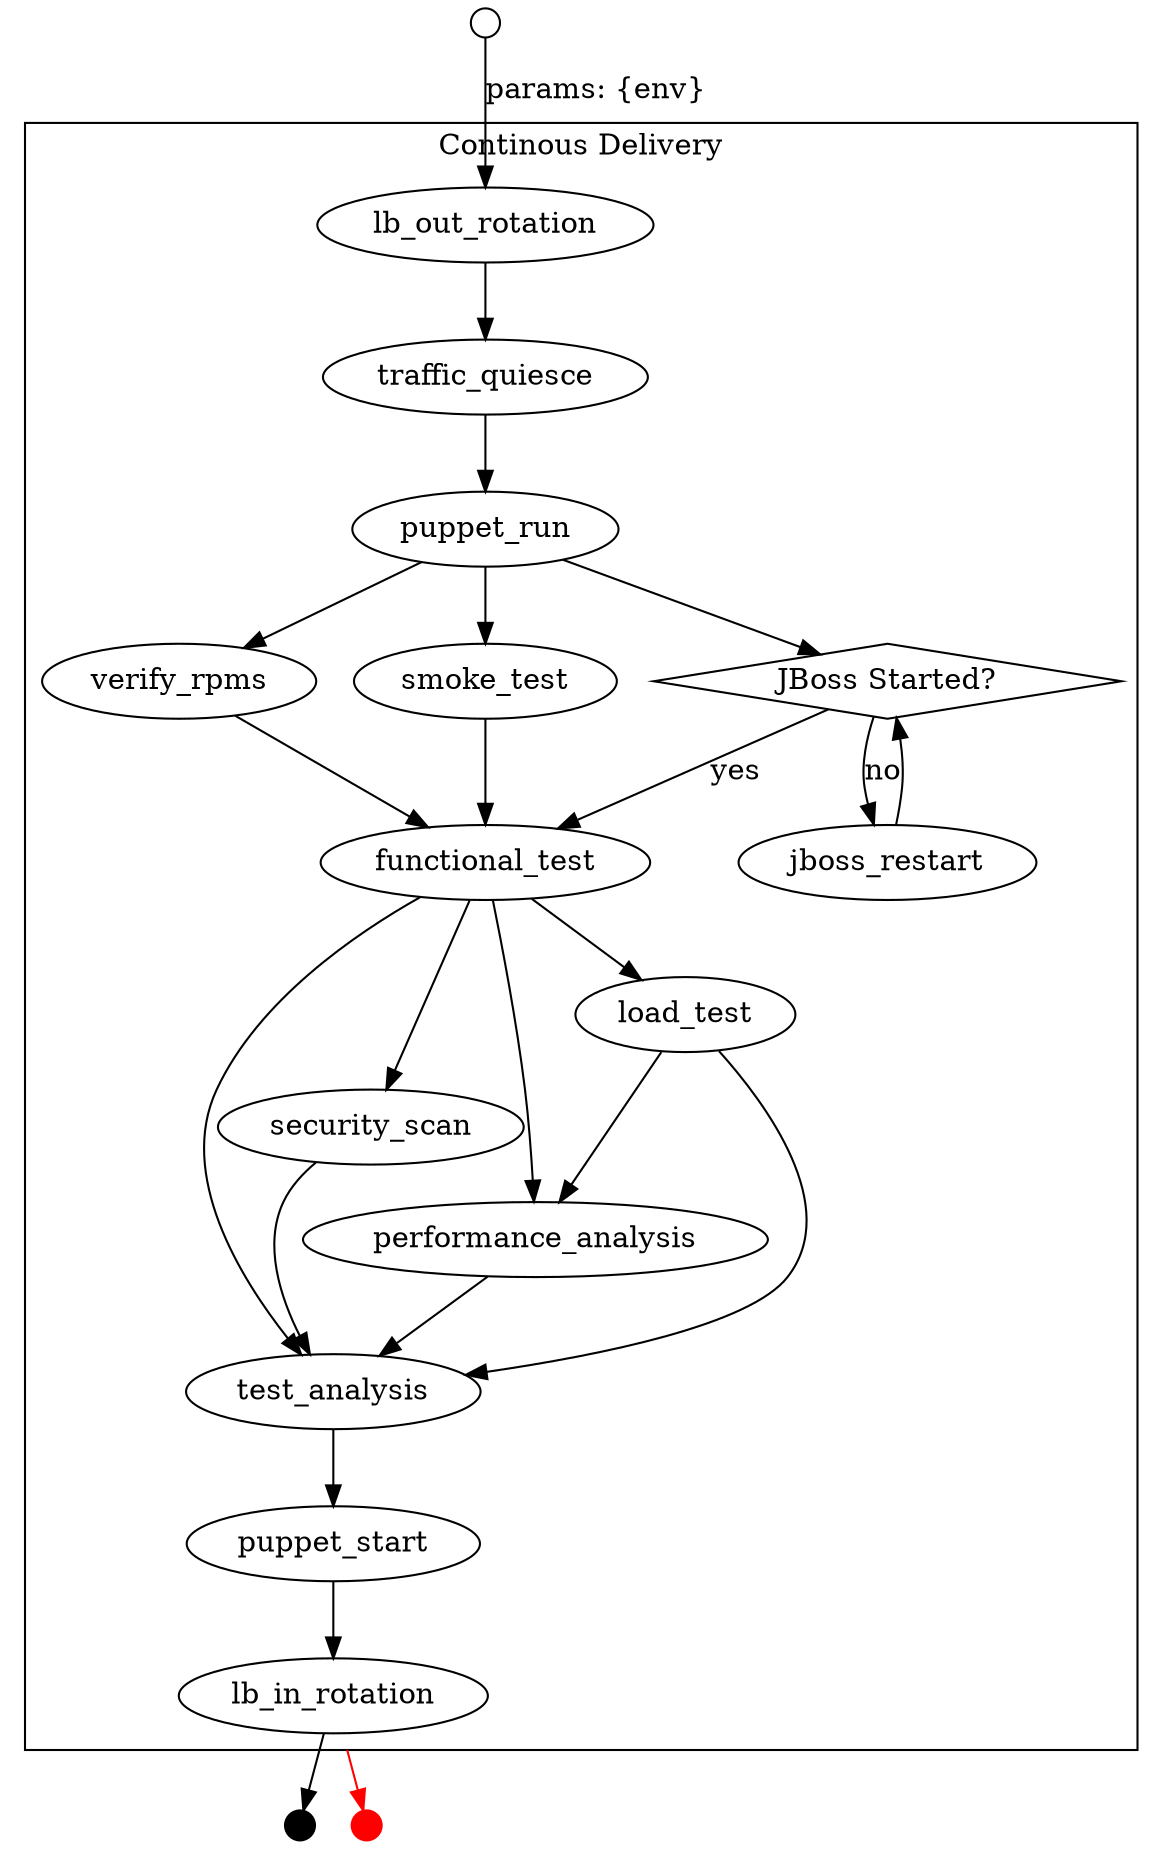 strict digraph lightblue_cicd {
compound=true;
overlap=false;
splines=true;
subgraph cluster_CD {
    label="Continous Delivery";
    lb_out_rotation -> traffic_quiesce -> puppet_run;
    puppet_run -> verify_rpms -> functional_test;
    verify_jboss [label="JBoss Started?", shape="diamond"];
    puppet_run -> verify_jboss;
    verify_jboss -> jboss_restart [label="no"];
    jboss_restart -> verify_jboss;
    verify_jboss -> functional_test [label="yes"];
    puppet_run -> smoke_test -> functional_test;
    functional_test -> performance_analysis;
    functional_test -> test_analysis;
    functional_test -> security_scan;
    functional_test -> load_test;
    load_test -> performance_analysis;
    load_test -> test_analysis;
    performance_analysis -> test_analysis;
    security_scan -> test_analysis;
    test_analysis -> puppet_start -> lb_in_rotation;
}
start [label="",shape="circle",width=0.2];
success [shape="point",width=0.2];
failure [shape="point",width=0.2,color="red"];
start -> lb_out_rotation [label="params: {env}"];
lb_in_rotation -> failure [ltail=cluster_CD,color="red"];
lb_in_rotation -> success;
}
